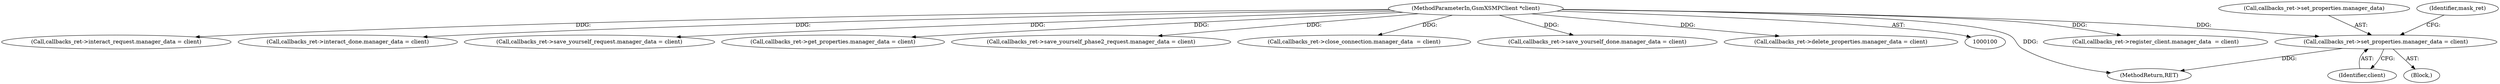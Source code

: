 digraph "0_gnome-session_b0dc999e0b45355314616321dbb6cb71e729fc9d_0@pointer" {
"1000261" [label="(Call,callbacks_ret->set_properties.manager_data = client)"];
"1000101" [label="(MethodParameterIn,GsmXSMPClient *client)"];
"1000304" [label="(MethodReturn,RET)"];
"1000262" [label="(Call,callbacks_ret->set_properties.manager_data)"];
"1000135" [label="(Call,callbacks_ret->register_client.manager_data  = client)"];
"1000153" [label="(Call,callbacks_ret->interact_request.manager_data = client)"];
"1000171" [label="(Call,callbacks_ret->interact_done.manager_data = client)"];
"1000189" [label="(Call,callbacks_ret->save_yourself_request.manager_data = client)"];
"1000105" [label="(Block,)"];
"1000101" [label="(MethodParameterIn,GsmXSMPClient *client)"];
"1000297" [label="(Call,callbacks_ret->get_properties.manager_data = client)"];
"1000270" [label="(Identifier,mask_ret)"];
"1000261" [label="(Call,callbacks_ret->set_properties.manager_data = client)"];
"1000207" [label="(Call,callbacks_ret->save_yourself_phase2_request.manager_data = client)"];
"1000243" [label="(Call,callbacks_ret->close_connection.manager_data  = client)"];
"1000267" [label="(Identifier,client)"];
"1000225" [label="(Call,callbacks_ret->save_yourself_done.manager_data = client)"];
"1000279" [label="(Call,callbacks_ret->delete_properties.manager_data = client)"];
"1000261" -> "1000105"  [label="AST: "];
"1000261" -> "1000267"  [label="CFG: "];
"1000262" -> "1000261"  [label="AST: "];
"1000267" -> "1000261"  [label="AST: "];
"1000270" -> "1000261"  [label="CFG: "];
"1000261" -> "1000304"  [label="DDG: "];
"1000101" -> "1000261"  [label="DDG: "];
"1000101" -> "1000100"  [label="AST: "];
"1000101" -> "1000304"  [label="DDG: "];
"1000101" -> "1000135"  [label="DDG: "];
"1000101" -> "1000153"  [label="DDG: "];
"1000101" -> "1000171"  [label="DDG: "];
"1000101" -> "1000189"  [label="DDG: "];
"1000101" -> "1000207"  [label="DDG: "];
"1000101" -> "1000225"  [label="DDG: "];
"1000101" -> "1000243"  [label="DDG: "];
"1000101" -> "1000279"  [label="DDG: "];
"1000101" -> "1000297"  [label="DDG: "];
}
